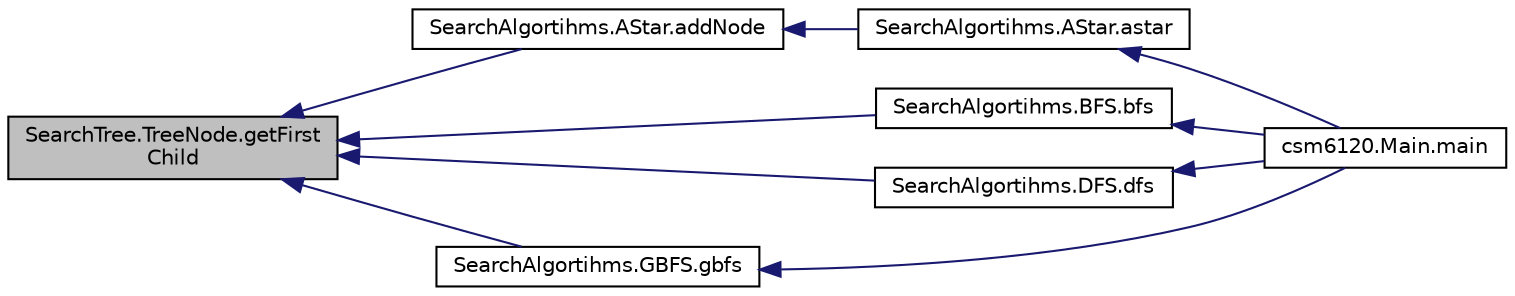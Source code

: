digraph "SearchTree.TreeNode.getFirstChild"
{
  edge [fontname="Helvetica",fontsize="10",labelfontname="Helvetica",labelfontsize="10"];
  node [fontname="Helvetica",fontsize="10",shape=record];
  rankdir="LR";
  Node1 [label="SearchTree.TreeNode.getFirst\lChild",height=0.2,width=0.4,color="black", fillcolor="grey75", style="filled", fontcolor="black"];
  Node1 -> Node2 [dir="back",color="midnightblue",fontsize="10",style="solid",fontname="Helvetica"];
  Node2 [label="SearchAlgortihms.AStar.addNode",height=0.2,width=0.4,color="black", fillcolor="white", style="filled",URL="$class_search_algortihms_1_1_a_star.html#a29f92a129e80d604482bc0650a8a3bb0"];
  Node2 -> Node3 [dir="back",color="midnightblue",fontsize="10",style="solid",fontname="Helvetica"];
  Node3 [label="SearchAlgortihms.AStar.astar",height=0.2,width=0.4,color="black", fillcolor="white", style="filled",URL="$class_search_algortihms_1_1_a_star.html#a95cd91ef8cb13d69296a56dbab2989a2"];
  Node3 -> Node4 [dir="back",color="midnightblue",fontsize="10",style="solid",fontname="Helvetica"];
  Node4 [label="csm6120.Main.main",height=0.2,width=0.4,color="black", fillcolor="white", style="filled",URL="$classcsm6120_1_1_main.html#adf9387261bc1d579e1bc95f836d164f5"];
  Node1 -> Node5 [dir="back",color="midnightblue",fontsize="10",style="solid",fontname="Helvetica"];
  Node5 [label="SearchAlgortihms.BFS.bfs",height=0.2,width=0.4,color="black", fillcolor="white", style="filled",URL="$class_search_algortihms_1_1_b_f_s.html#ab7f2a687215a97dc1862ed8000b0b4b3"];
  Node5 -> Node4 [dir="back",color="midnightblue",fontsize="10",style="solid",fontname="Helvetica"];
  Node1 -> Node6 [dir="back",color="midnightblue",fontsize="10",style="solid",fontname="Helvetica"];
  Node6 [label="SearchAlgortihms.DFS.dfs",height=0.2,width=0.4,color="black", fillcolor="white", style="filled",URL="$class_search_algortihms_1_1_d_f_s.html#a4963da0c8eb1430d79f8bdf58f63eaef"];
  Node6 -> Node4 [dir="back",color="midnightblue",fontsize="10",style="solid",fontname="Helvetica"];
  Node1 -> Node7 [dir="back",color="midnightblue",fontsize="10",style="solid",fontname="Helvetica"];
  Node7 [label="SearchAlgortihms.GBFS.gbfs",height=0.2,width=0.4,color="black", fillcolor="white", style="filled",URL="$class_search_algortihms_1_1_g_b_f_s.html#a9222a29ccd2c4f7cdc3cb23ba0a8d50b"];
  Node7 -> Node4 [dir="back",color="midnightblue",fontsize="10",style="solid",fontname="Helvetica"];
}
